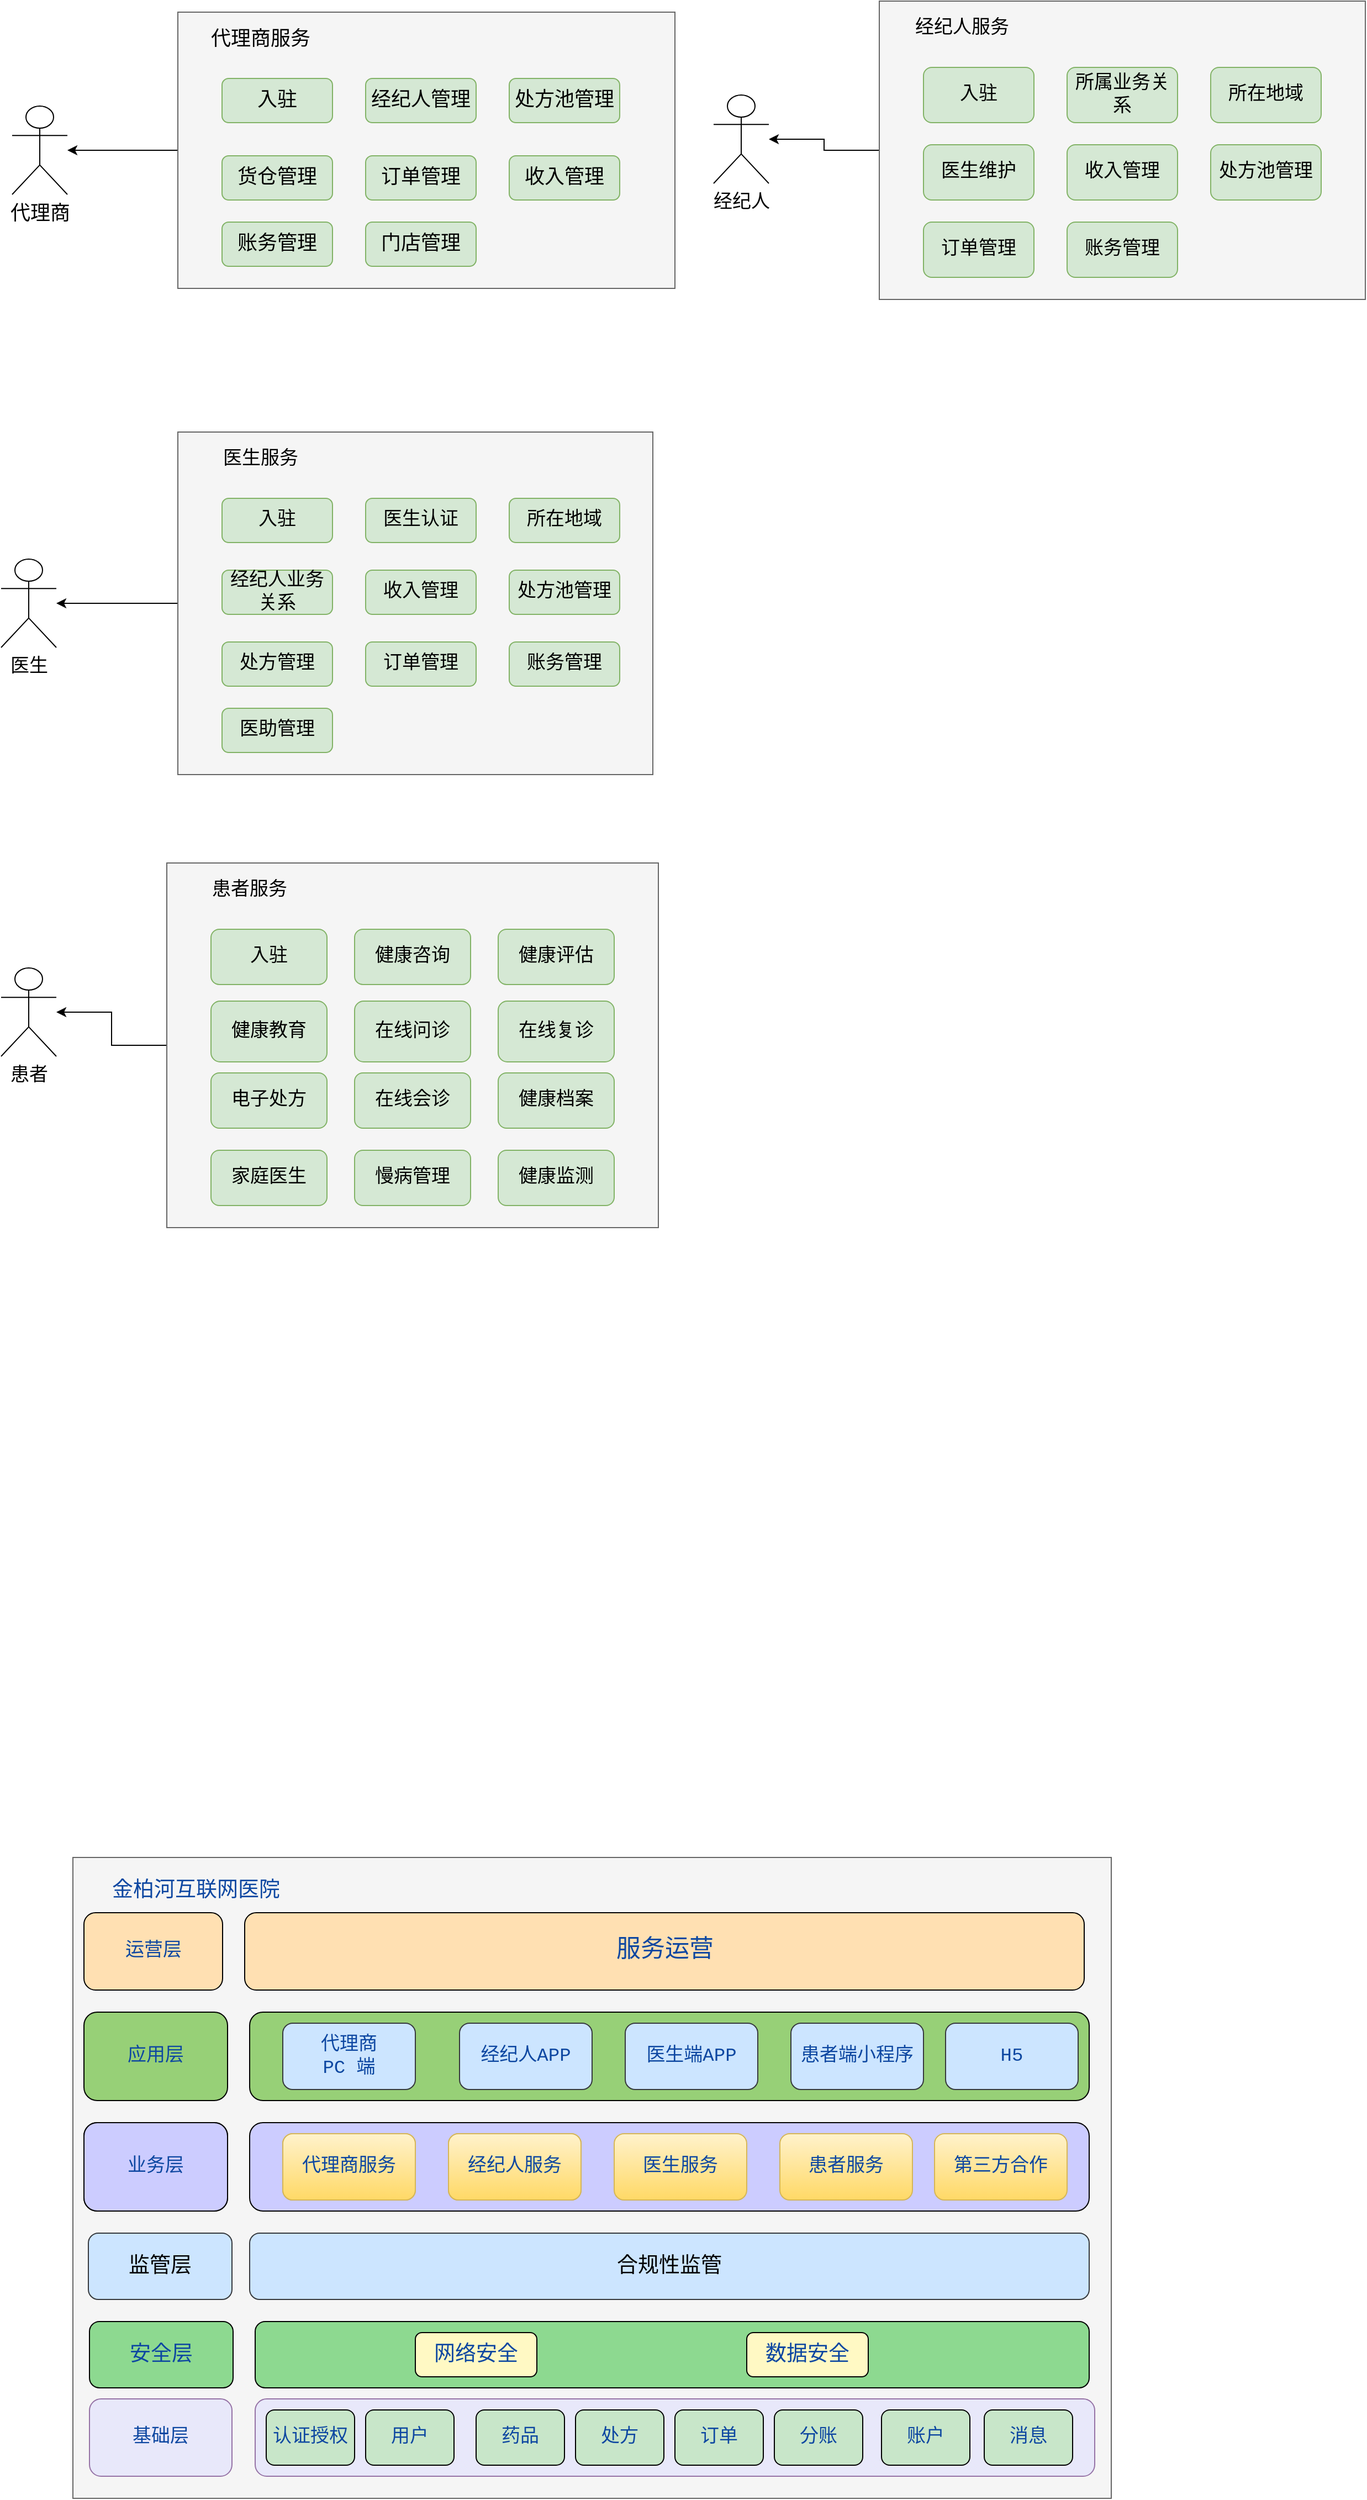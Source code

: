 <mxfile version="20.1.3" type="github">
  <diagram id="FB3oiVCDdu1StfZkIanC" name="第 1 页">
    <mxGraphModel dx="1422" dy="1931" grid="1" gridSize="10" guides="1" tooltips="1" connect="1" arrows="1" fold="1" page="1" pageScale="1" pageWidth="827" pageHeight="1169" math="0" shadow="0">
      <root>
        <mxCell id="0" />
        <mxCell id="1" parent="0" />
        <mxCell id="wnDvW4o2_6gSg0_ogFNA-11" style="edgeStyle=orthogonalEdgeStyle;rounded=0;orthogonalLoop=1;jettySize=auto;html=1;fontFamily=Courier New;fontSize=17;fontStyle=0" edge="1" parent="1" source="wnDvW4o2_6gSg0_ogFNA-1" target="wnDvW4o2_6gSg0_ogFNA-2">
          <mxGeometry relative="1" as="geometry" />
        </mxCell>
        <mxCell id="wnDvW4o2_6gSg0_ogFNA-1" value="" style="rounded=0;whiteSpace=wrap;html=1;fillColor=#f5f5f5;fontColor=#333333;strokeColor=#666666;fontStyle=0;fontSize=17;" vertex="1" parent="1">
          <mxGeometry x="860" y="-80" width="440" height="270" as="geometry" />
        </mxCell>
        <mxCell id="wnDvW4o2_6gSg0_ogFNA-2" value="经纪人" style="shape=umlActor;verticalLabelPosition=bottom;verticalAlign=top;html=1;outlineConnect=0;fontStyle=0;fontSize=17;" vertex="1" parent="1">
          <mxGeometry x="710" y="5" width="50" height="80" as="geometry" />
        </mxCell>
        <mxCell id="wnDvW4o2_6gSg0_ogFNA-3" value="&lt;span style=&quot;font-size: 17px;&quot;&gt;入驻&lt;/span&gt;" style="rounded=1;whiteSpace=wrap;html=1;fillColor=#d5e8d4;strokeColor=#82b366;fontFamily=Courier New;fontStyle=0;fontSize=17;" vertex="1" parent="1">
          <mxGeometry x="900" y="-20" width="100" height="50" as="geometry" />
        </mxCell>
        <mxCell id="wnDvW4o2_6gSg0_ogFNA-4" value="&lt;span style=&quot;font-size: 17px;&quot;&gt;所属业务关系&lt;/span&gt;" style="rounded=1;whiteSpace=wrap;html=1;fillColor=#d5e8d4;strokeColor=#82b366;fontFamily=Courier New;fontStyle=0;fontSize=17;" vertex="1" parent="1">
          <mxGeometry x="1030" y="-20" width="100" height="50" as="geometry" />
        </mxCell>
        <mxCell id="wnDvW4o2_6gSg0_ogFNA-5" value="&lt;span style=&quot;font-size: 17px;&quot;&gt;所在地域&lt;/span&gt;" style="rounded=1;whiteSpace=wrap;html=1;fillColor=#d5e8d4;strokeColor=#82b366;fontFamily=Courier New;fontStyle=0;fontSize=17;" vertex="1" parent="1">
          <mxGeometry x="1160" y="-20" width="100" height="50" as="geometry" />
        </mxCell>
        <mxCell id="wnDvW4o2_6gSg0_ogFNA-6" value="&lt;span style=&quot;font-size: 17px;&quot;&gt;医生&lt;/span&gt;&lt;span style=&quot;font-size: 17px;&quot;&gt;维护&lt;/span&gt;" style="rounded=1;whiteSpace=wrap;html=1;fillColor=#d5e8d4;strokeColor=#82b366;fontFamily=Courier New;fontStyle=0;fontSize=17;" vertex="1" parent="1">
          <mxGeometry x="900" y="50" width="100" height="50" as="geometry" />
        </mxCell>
        <mxCell id="wnDvW4o2_6gSg0_ogFNA-7" value="&lt;span style=&quot;font-size: 17px;&quot;&gt;处方池管理&lt;/span&gt;" style="rounded=1;whiteSpace=wrap;html=1;fillColor=#d5e8d4;strokeColor=#82b366;fontFamily=Courier New;fontStyle=0;fontSize=17;" vertex="1" parent="1">
          <mxGeometry x="1160" y="50" width="100" height="50" as="geometry" />
        </mxCell>
        <mxCell id="wnDvW4o2_6gSg0_ogFNA-8" value="&lt;span style=&quot;font-size: 17px;&quot;&gt;收入管理&lt;/span&gt;" style="rounded=1;whiteSpace=wrap;html=1;fillColor=#d5e8d4;strokeColor=#82b366;fontFamily=Courier New;fontStyle=0;fontSize=17;" vertex="1" parent="1">
          <mxGeometry x="1030" y="50" width="100" height="50" as="geometry" />
        </mxCell>
        <mxCell id="wnDvW4o2_6gSg0_ogFNA-9" value="&lt;span style=&quot;font-size: 17px;&quot;&gt;订单管理&lt;/span&gt;" style="rounded=1;whiteSpace=wrap;html=1;fillColor=#d5e8d4;strokeColor=#82b366;fontFamily=Courier New;fontStyle=0;fontSize=17;" vertex="1" parent="1">
          <mxGeometry x="900" y="120" width="100" height="50" as="geometry" />
        </mxCell>
        <mxCell id="wnDvW4o2_6gSg0_ogFNA-10" value="经纪人服务" style="text;html=1;strokeColor=none;fillColor=none;align=center;verticalAlign=middle;whiteSpace=wrap;rounded=0;fontFamily=Courier New;fontStyle=0;fontSize=17;" vertex="1" parent="1">
          <mxGeometry x="880" y="-70" width="110" height="30" as="geometry" />
        </mxCell>
        <mxCell id="wnDvW4o2_6gSg0_ogFNA-12" style="edgeStyle=orthogonalEdgeStyle;rounded=0;orthogonalLoop=1;jettySize=auto;html=1;fontFamily=Courier New;fontSize=17;fontStyle=0" edge="1" parent="1" source="wnDvW4o2_6gSg0_ogFNA-13" target="wnDvW4o2_6gSg0_ogFNA-14">
          <mxGeometry relative="1" as="geometry" />
        </mxCell>
        <mxCell id="wnDvW4o2_6gSg0_ogFNA-13" value="" style="rounded=0;whiteSpace=wrap;html=1;fillColor=#f5f5f5;fontColor=#333333;strokeColor=#666666;fontStyle=0;fontSize=17;" vertex="1" parent="1">
          <mxGeometry x="225" y="310" width="430" height="310" as="geometry" />
        </mxCell>
        <mxCell id="wnDvW4o2_6gSg0_ogFNA-14" value="医生" style="shape=umlActor;verticalLabelPosition=bottom;verticalAlign=top;html=1;outlineConnect=0;fontStyle=0;fontSize=17;" vertex="1" parent="1">
          <mxGeometry x="65" y="425" width="50" height="80" as="geometry" />
        </mxCell>
        <mxCell id="wnDvW4o2_6gSg0_ogFNA-15" value="&lt;span style=&quot;font-size: 17px;&quot;&gt;入驻&lt;/span&gt;" style="rounded=1;whiteSpace=wrap;html=1;fillColor=#d5e8d4;strokeColor=#82b366;fontFamily=Courier New;fontStyle=0;fontSize=17;" vertex="1" parent="1">
          <mxGeometry x="265" y="370" width="100" height="40" as="geometry" />
        </mxCell>
        <mxCell id="wnDvW4o2_6gSg0_ogFNA-16" value="&lt;span style=&quot;font-size: 17px;&quot;&gt;医生认证&lt;/span&gt;" style="rounded=1;whiteSpace=wrap;html=1;fillColor=#d5e8d4;strokeColor=#82b366;fontFamily=Courier New;fontStyle=0;fontSize=17;" vertex="1" parent="1">
          <mxGeometry x="395" y="370" width="100" height="40" as="geometry" />
        </mxCell>
        <mxCell id="wnDvW4o2_6gSg0_ogFNA-17" value="&lt;span style=&quot;font-size: 17px;&quot;&gt;所在地域&lt;/span&gt;" style="rounded=1;whiteSpace=wrap;html=1;fillColor=#d5e8d4;strokeColor=#82b366;fontFamily=Courier New;fontStyle=0;fontSize=17;" vertex="1" parent="1">
          <mxGeometry x="525" y="370" width="100" height="40" as="geometry" />
        </mxCell>
        <mxCell id="wnDvW4o2_6gSg0_ogFNA-18" value="&lt;span style=&quot;font-size: 17px;&quot;&gt;经纪人业务关系&lt;/span&gt;" style="rounded=1;whiteSpace=wrap;html=1;fillColor=#d5e8d4;strokeColor=#82b366;fontFamily=Courier New;fontStyle=0;fontSize=17;" vertex="1" parent="1">
          <mxGeometry x="265" y="435" width="100" height="40" as="geometry" />
        </mxCell>
        <mxCell id="wnDvW4o2_6gSg0_ogFNA-19" value="&lt;span style=&quot;font-size: 17px;&quot;&gt;处方池管理&lt;/span&gt;" style="rounded=1;whiteSpace=wrap;html=1;fillColor=#d5e8d4;strokeColor=#82b366;fontFamily=Courier New;fontStyle=0;fontSize=17;" vertex="1" parent="1">
          <mxGeometry x="525" y="435" width="100" height="40" as="geometry" />
        </mxCell>
        <mxCell id="wnDvW4o2_6gSg0_ogFNA-20" value="&lt;span style=&quot;font-size: 17px;&quot;&gt;收入管理&lt;/span&gt;" style="rounded=1;whiteSpace=wrap;html=1;fillColor=#d5e8d4;strokeColor=#82b366;fontFamily=Courier New;fontStyle=0;fontSize=17;" vertex="1" parent="1">
          <mxGeometry x="395" y="435" width="100" height="40" as="geometry" />
        </mxCell>
        <mxCell id="wnDvW4o2_6gSg0_ogFNA-21" value="&lt;span style=&quot;font-size: 17px;&quot;&gt;订单管理&lt;/span&gt;" style="rounded=1;whiteSpace=wrap;html=1;fillColor=#d5e8d4;strokeColor=#82b366;fontFamily=Courier New;fontStyle=0;fontSize=17;" vertex="1" parent="1">
          <mxGeometry x="395" y="500" width="100" height="40" as="geometry" />
        </mxCell>
        <mxCell id="wnDvW4o2_6gSg0_ogFNA-22" value="医生服务" style="text;html=1;strokeColor=none;fillColor=none;align=center;verticalAlign=middle;whiteSpace=wrap;rounded=0;fontFamily=Courier New;fontStyle=0;fontSize=17;" vertex="1" parent="1">
          <mxGeometry x="245" y="320" width="110" height="30" as="geometry" />
        </mxCell>
        <mxCell id="wnDvW4o2_6gSg0_ogFNA-23" value="&lt;span style=&quot;font-size: 17px;&quot;&gt;处方管理&lt;/span&gt;" style="rounded=1;whiteSpace=wrap;html=1;fillColor=#d5e8d4;strokeColor=#82b366;fontFamily=Courier New;fontStyle=0;fontSize=17;" vertex="1" parent="1">
          <mxGeometry x="265" y="500" width="100" height="40" as="geometry" />
        </mxCell>
        <mxCell id="wnDvW4o2_6gSg0_ogFNA-24" style="edgeStyle=orthogonalEdgeStyle;rounded=0;orthogonalLoop=1;jettySize=auto;html=1;fontFamily=Courier New;fontSize=18;fontStyle=0" edge="1" parent="1" source="wnDvW4o2_6gSg0_ogFNA-25" target="wnDvW4o2_6gSg0_ogFNA-26">
          <mxGeometry relative="1" as="geometry" />
        </mxCell>
        <mxCell id="wnDvW4o2_6gSg0_ogFNA-25" value="" style="rounded=0;whiteSpace=wrap;html=1;fillColor=#f5f5f5;fontColor=#333333;strokeColor=#666666;fontStyle=0;fontSize=18;" vertex="1" parent="1">
          <mxGeometry x="225" y="-70" width="450" height="250" as="geometry" />
        </mxCell>
        <mxCell id="wnDvW4o2_6gSg0_ogFNA-26" value="代理商" style="shape=umlActor;verticalLabelPosition=bottom;verticalAlign=top;html=1;outlineConnect=0;fontStyle=0;fontSize=18;" vertex="1" parent="1">
          <mxGeometry x="75" y="15" width="50" height="80" as="geometry" />
        </mxCell>
        <mxCell id="wnDvW4o2_6gSg0_ogFNA-27" value="&lt;span style=&quot;font-size: 18px;&quot;&gt;入驻&lt;/span&gt;" style="rounded=1;whiteSpace=wrap;html=1;fillColor=#d5e8d4;strokeColor=#82b366;fontFamily=Courier New;fontStyle=0;fontSize=18;" vertex="1" parent="1">
          <mxGeometry x="265" y="-10" width="100" height="40" as="geometry" />
        </mxCell>
        <mxCell id="wnDvW4o2_6gSg0_ogFNA-28" value="&lt;span style=&quot;font-size: 18px;&quot;&gt;处方池管理&lt;/span&gt;" style="rounded=1;whiteSpace=wrap;html=1;fillColor=#d5e8d4;strokeColor=#82b366;fontFamily=Courier New;fontStyle=0;fontSize=18;" vertex="1" parent="1">
          <mxGeometry x="525" y="-10" width="100" height="40" as="geometry" />
        </mxCell>
        <mxCell id="wnDvW4o2_6gSg0_ogFNA-29" value="&lt;span style=&quot;font-size: 18px;&quot;&gt;经纪人管理&lt;/span&gt;" style="rounded=1;whiteSpace=wrap;html=1;fillColor=#d5e8d4;strokeColor=#82b366;fontFamily=Courier New;fontStyle=0;fontSize=18;" vertex="1" parent="1">
          <mxGeometry x="395" y="-10" width="100" height="40" as="geometry" />
        </mxCell>
        <mxCell id="wnDvW4o2_6gSg0_ogFNA-32" value="&lt;span style=&quot;font-size: 18px;&quot;&gt;收入管理&lt;/span&gt;" style="rounded=1;whiteSpace=wrap;html=1;fillColor=#d5e8d4;strokeColor=#82b366;fontFamily=Courier New;fontStyle=0;fontSize=18;" vertex="1" parent="1">
          <mxGeometry x="525" y="60" width="100" height="40" as="geometry" />
        </mxCell>
        <mxCell id="wnDvW4o2_6gSg0_ogFNA-33" value="&lt;span style=&quot;font-size: 18px;&quot;&gt;货仓管理&lt;/span&gt;" style="rounded=1;whiteSpace=wrap;html=1;fillColor=#d5e8d4;strokeColor=#82b366;fontFamily=Courier New;fontStyle=0;fontSize=18;" vertex="1" parent="1">
          <mxGeometry x="265" y="60" width="100" height="40" as="geometry" />
        </mxCell>
        <mxCell id="wnDvW4o2_6gSg0_ogFNA-34" value="代理商服务" style="text;html=1;strokeColor=none;fillColor=none;align=center;verticalAlign=middle;whiteSpace=wrap;rounded=0;fontFamily=Courier New;fontStyle=0;fontSize=18;" vertex="1" parent="1">
          <mxGeometry x="245" y="-60" width="110" height="30" as="geometry" />
        </mxCell>
        <mxCell id="wnDvW4o2_6gSg0_ogFNA-37" value="&lt;span style=&quot;font-size: 18px;&quot;&gt;账务管理&lt;/span&gt;" style="rounded=1;whiteSpace=wrap;html=1;fillColor=#d5e8d4;strokeColor=#82b366;fontFamily=Courier New;fontStyle=0;fontSize=18;" vertex="1" parent="1">
          <mxGeometry x="265" y="120" width="100" height="40" as="geometry" />
        </mxCell>
        <mxCell id="wnDvW4o2_6gSg0_ogFNA-38" value="&lt;span style=&quot;font-size: 17px;&quot;&gt;账务管理&lt;/span&gt;" style="rounded=1;whiteSpace=wrap;html=1;fillColor=#d5e8d4;strokeColor=#82b366;fontFamily=Courier New;fontStyle=0;fontSize=17;" vertex="1" parent="1">
          <mxGeometry x="1030" y="120" width="100" height="50" as="geometry" />
        </mxCell>
        <mxCell id="wnDvW4o2_6gSg0_ogFNA-40" value="&lt;span style=&quot;font-size: 17px;&quot;&gt;账务管理&lt;/span&gt;" style="rounded=1;whiteSpace=wrap;html=1;fillColor=#d5e8d4;strokeColor=#82b366;fontFamily=Courier New;fontStyle=0;fontSize=17;" vertex="1" parent="1">
          <mxGeometry x="525" y="500" width="100" height="40" as="geometry" />
        </mxCell>
        <mxCell id="wnDvW4o2_6gSg0_ogFNA-41" value="&lt;span style=&quot;font-size: 18px;&quot;&gt;订单管理&lt;/span&gt;" style="rounded=1;whiteSpace=wrap;html=1;fillColor=#d5e8d4;strokeColor=#82b366;fontFamily=Courier New;fontStyle=0;fontSize=18;" vertex="1" parent="1">
          <mxGeometry x="395" y="60" width="100" height="40" as="geometry" />
        </mxCell>
        <mxCell id="wnDvW4o2_6gSg0_ogFNA-42" style="edgeStyle=orthogonalEdgeStyle;rounded=0;orthogonalLoop=1;jettySize=auto;html=1;fontFamily=Courier New;fontSize=17;fontStyle=0" edge="1" parent="1" source="wnDvW4o2_6gSg0_ogFNA-43" target="wnDvW4o2_6gSg0_ogFNA-44">
          <mxGeometry relative="1" as="geometry" />
        </mxCell>
        <mxCell id="wnDvW4o2_6gSg0_ogFNA-43" value="" style="rounded=0;whiteSpace=wrap;html=1;fillColor=#f5f5f5;fontColor=#333333;strokeColor=#666666;fontSize=17;fontStyle=0" vertex="1" parent="1">
          <mxGeometry x="215" y="700" width="445" height="330" as="geometry" />
        </mxCell>
        <mxCell id="wnDvW4o2_6gSg0_ogFNA-44" value="患者" style="shape=umlActor;verticalLabelPosition=bottom;verticalAlign=top;html=1;outlineConnect=0;fontSize=17;fontStyle=0" vertex="1" parent="1">
          <mxGeometry x="65" y="795" width="50" height="80" as="geometry" />
        </mxCell>
        <mxCell id="wnDvW4o2_6gSg0_ogFNA-45" value="&lt;span style=&quot;font-size: 17px;&quot;&gt;入驻&lt;/span&gt;" style="rounded=1;whiteSpace=wrap;html=1;fillColor=#d5e8d4;strokeColor=#82b366;fontFamily=Courier New;fontSize=17;fontStyle=0" vertex="1" parent="1">
          <mxGeometry x="255" y="760" width="105" height="50" as="geometry" />
        </mxCell>
        <mxCell id="wnDvW4o2_6gSg0_ogFNA-46" value="&lt;span style=&quot;font-size: 17px;&quot;&gt;健康咨询&lt;/span&gt;" style="rounded=1;whiteSpace=wrap;html=1;fillColor=#d5e8d4;strokeColor=#82b366;fontFamily=Courier New;fontSize=17;fontStyle=0" vertex="1" parent="1">
          <mxGeometry x="385" y="760" width="105" height="50" as="geometry" />
        </mxCell>
        <mxCell id="wnDvW4o2_6gSg0_ogFNA-47" value="&lt;span style=&quot;font-size: 17px;&quot;&gt;健康评估&lt;/span&gt;" style="rounded=1;whiteSpace=wrap;html=1;fillColor=#d5e8d4;strokeColor=#82b366;fontFamily=Courier New;fontSize=17;fontStyle=0" vertex="1" parent="1">
          <mxGeometry x="515" y="760" width="105" height="50" as="geometry" />
        </mxCell>
        <mxCell id="wnDvW4o2_6gSg0_ogFNA-48" value="&lt;span style=&quot;font-size: 17px;&quot;&gt;健康教育&lt;/span&gt;" style="rounded=1;whiteSpace=wrap;html=1;fillColor=#d5e8d4;strokeColor=#82b366;fontFamily=Courier New;fontSize=17;fontStyle=0" vertex="1" parent="1">
          <mxGeometry x="255" y="825" width="105" height="55" as="geometry" />
        </mxCell>
        <mxCell id="wnDvW4o2_6gSg0_ogFNA-49" value="&lt;span style=&quot;font-size: 17px;&quot;&gt;在线复诊&lt;/span&gt;" style="rounded=1;whiteSpace=wrap;html=1;fillColor=#d5e8d4;strokeColor=#82b366;fontFamily=Courier New;fontSize=17;fontStyle=0" vertex="1" parent="1">
          <mxGeometry x="515" y="825" width="105" height="55" as="geometry" />
        </mxCell>
        <mxCell id="wnDvW4o2_6gSg0_ogFNA-50" value="&lt;span style=&quot;font-size: 17px;&quot;&gt;在线问诊&lt;/span&gt;" style="rounded=1;whiteSpace=wrap;html=1;fillColor=#d5e8d4;strokeColor=#82b366;fontFamily=Courier New;fontSize=17;fontStyle=0" vertex="1" parent="1">
          <mxGeometry x="385" y="825" width="105" height="55" as="geometry" />
        </mxCell>
        <mxCell id="wnDvW4o2_6gSg0_ogFNA-52" value="患者服务" style="text;html=1;strokeColor=none;fillColor=none;align=center;verticalAlign=middle;whiteSpace=wrap;rounded=0;fontFamily=Courier New;fontStyle=0;fontSize=17;" vertex="1" parent="1">
          <mxGeometry x="235" y="710" width="110" height="30" as="geometry" />
        </mxCell>
        <mxCell id="wnDvW4o2_6gSg0_ogFNA-53" value="&lt;span style=&quot;font-size: 17px;&quot;&gt;电子处方&lt;/span&gt;" style="rounded=1;whiteSpace=wrap;html=1;fillColor=#d5e8d4;strokeColor=#82b366;fontFamily=Courier New;fontSize=17;fontStyle=0" vertex="1" parent="1">
          <mxGeometry x="255" y="890" width="105" height="50" as="geometry" />
        </mxCell>
        <mxCell id="wnDvW4o2_6gSg0_ogFNA-55" value="&lt;span style=&quot;font-size: 17px;&quot;&gt;在线会诊&lt;/span&gt;" style="rounded=1;whiteSpace=wrap;html=1;fillColor=#d5e8d4;strokeColor=#82b366;fontFamily=Courier New;fontSize=17;fontStyle=0" vertex="1" parent="1">
          <mxGeometry x="385" y="890" width="105" height="50" as="geometry" />
        </mxCell>
        <mxCell id="wnDvW4o2_6gSg0_ogFNA-56" value="" style="rounded=0;whiteSpace=wrap;html=1;fillColor=#f5f5f5;fontColor=#0D47A1;strokeColor=#666666;fontStyle=0;fontFamily=Courier New;" vertex="1" parent="1">
          <mxGeometry x="130" y="1600" width="940" height="580" as="geometry" />
        </mxCell>
        <mxCell id="wnDvW4o2_6gSg0_ogFNA-58" value="&lt;span style=&quot;font-size: 18px;&quot;&gt;门店管理&lt;/span&gt;" style="rounded=1;whiteSpace=wrap;html=1;fillColor=#d5e8d4;strokeColor=#82b366;fontFamily=Courier New;fontStyle=0;fontSize=18;" vertex="1" parent="1">
          <mxGeometry x="395" y="120" width="100" height="40" as="geometry" />
        </mxCell>
        <mxCell id="wnDvW4o2_6gSg0_ogFNA-62" value="&lt;span style=&quot;font-size: 17px;&quot;&gt;医助管理&lt;/span&gt;" style="rounded=1;whiteSpace=wrap;html=1;fillColor=#d5e8d4;strokeColor=#82b366;fontFamily=Courier New;fontStyle=0;fontSize=17;" vertex="1" parent="1">
          <mxGeometry x="265" y="560" width="100" height="40" as="geometry" />
        </mxCell>
        <mxCell id="wnDvW4o2_6gSg0_ogFNA-64" value="" style="rounded=1;whiteSpace=wrap;html=1;fontFamily=Courier New;fontSize=16;fillColor=#E8E8FA;strokeColor=#9673a6;fontColor=#0D47A1;fontStyle=0" vertex="1" parent="1">
          <mxGeometry x="295" y="2090" width="760" height="70" as="geometry" />
        </mxCell>
        <mxCell id="wnDvW4o2_6gSg0_ogFNA-66" value="&lt;font style=&quot;font-size: 17px;&quot;&gt;药品&lt;/font&gt;" style="rounded=1;whiteSpace=wrap;html=1;fontFamily=Courier New;fontSize=16;gradientColor=none;fillColor=#C8E6C9;fontColor=#0D47A1;fontStyle=0" vertex="1" parent="1">
          <mxGeometry x="495" y="2100" width="80" height="50" as="geometry" />
        </mxCell>
        <mxCell id="wnDvW4o2_6gSg0_ogFNA-67" value="&lt;font style=&quot;font-size: 17px;&quot;&gt;处方&lt;/font&gt;" style="rounded=1;whiteSpace=wrap;html=1;fontFamily=Courier New;fontSize=16;fillColor=#C8E6C9;fontColor=#0D47A1;fontStyle=0" vertex="1" parent="1">
          <mxGeometry x="585" y="2100" width="80" height="50" as="geometry" />
        </mxCell>
        <mxCell id="wnDvW4o2_6gSg0_ogFNA-68" value="&lt;font style=&quot;font-size: 17px;&quot;&gt;订单&lt;/font&gt;" style="rounded=1;whiteSpace=wrap;html=1;fontFamily=Courier New;fontSize=16;fillColor=#C8E6C9;fontColor=#0D47A1;fontStyle=0" vertex="1" parent="1">
          <mxGeometry x="675" y="2100" width="80" height="50" as="geometry" />
        </mxCell>
        <mxCell id="wnDvW4o2_6gSg0_ogFNA-69" value="&lt;font style=&quot;font-size: 17px;&quot;&gt;分账&lt;/font&gt;" style="rounded=1;whiteSpace=wrap;html=1;fontFamily=Courier New;fontSize=16;fillColor=#C8E6C9;fontColor=#0D47A1;fontStyle=0" vertex="1" parent="1">
          <mxGeometry x="765" y="2100" width="80" height="50" as="geometry" />
        </mxCell>
        <mxCell id="wnDvW4o2_6gSg0_ogFNA-70" value="&lt;font style=&quot;font-size: 17px;&quot;&gt;账户&lt;/font&gt;" style="rounded=1;whiteSpace=wrap;html=1;fontFamily=Courier New;fontSize=16;fillColor=#C8E6C9;fontColor=#0D47A1;fontStyle=0" vertex="1" parent="1">
          <mxGeometry x="862" y="2100" width="80" height="50" as="geometry" />
        </mxCell>
        <mxCell id="wnDvW4o2_6gSg0_ogFNA-72" value="&lt;font style=&quot;font-size: 17px;&quot;&gt;消息&lt;/font&gt;" style="rounded=1;whiteSpace=wrap;html=1;fontFamily=Courier New;fontSize=16;fillColor=#C8E6C9;fontColor=#0D47A1;fontStyle=0" vertex="1" parent="1">
          <mxGeometry x="955" y="2100" width="80" height="50" as="geometry" />
        </mxCell>
        <mxCell id="wnDvW4o2_6gSg0_ogFNA-73" value="&lt;font style=&quot;font-size: 17px;&quot;&gt;业务层&lt;/font&gt;" style="rounded=1;whiteSpace=wrap;html=1;fontFamily=Courier New;fontSize=16;fillColor=#CCCCFF;gradientColor=none;fontColor=#0D47A1;fontStyle=0" vertex="1" parent="1">
          <mxGeometry x="140" y="1840" width="130" height="80" as="geometry" />
        </mxCell>
        <mxCell id="wnDvW4o2_6gSg0_ogFNA-74" value="" style="rounded=1;whiteSpace=wrap;html=1;fontFamily=Courier New;fontSize=16;fillColor=#CCCCFF;gradientColor=none;fontColor=#0D47A1;fontStyle=0" vertex="1" parent="1">
          <mxGeometry x="290" y="1840" width="760" height="80" as="geometry" />
        </mxCell>
        <mxCell id="wnDvW4o2_6gSg0_ogFNA-60" value="&lt;font style=&quot;font-size: 17px;&quot;&gt;医生服务&lt;/font&gt;" style="rounded=1;whiteSpace=wrap;html=1;fontFamily=Courier New;fontSize=16;fillColor=#fff2cc;strokeColor=#d6b656;gradientColor=#ffd966;fontColor=#0D47A1;fontStyle=0" vertex="1" parent="1">
          <mxGeometry x="620" y="1850" width="120" height="60" as="geometry" />
        </mxCell>
        <mxCell id="wnDvW4o2_6gSg0_ogFNA-57" value="&lt;font style=&quot;font-size: 17px;&quot;&gt;代理商服务&lt;/font&gt;" style="rounded=1;whiteSpace=wrap;html=1;fontFamily=Courier New;fontSize=16;fillColor=#fff2cc;strokeColor=#d6b656;gradientColor=#ffd966;fontColor=#0D47A1;fontStyle=0" vertex="1" parent="1">
          <mxGeometry x="320" y="1850" width="120" height="60" as="geometry" />
        </mxCell>
        <mxCell id="wnDvW4o2_6gSg0_ogFNA-59" value="&lt;font style=&quot;font-size: 17px;&quot;&gt;经纪人服务&lt;/font&gt;" style="rounded=1;whiteSpace=wrap;html=1;fontFamily=Courier New;fontSize=16;fillColor=#fff2cc;strokeColor=#d6b656;gradientColor=#ffd966;fontColor=#0D47A1;fontStyle=0" vertex="1" parent="1">
          <mxGeometry x="470" y="1850" width="120" height="60" as="geometry" />
        </mxCell>
        <mxCell id="wnDvW4o2_6gSg0_ogFNA-61" value="&lt;font style=&quot;font-size: 17px;&quot;&gt;患者服务&lt;/font&gt;" style="rounded=1;whiteSpace=wrap;html=1;fontFamily=Courier New;fontSize=16;fillColor=#fff2cc;strokeColor=#d6b656;gradientColor=#ffd966;fontColor=#0D47A1;fontStyle=0" vertex="1" parent="1">
          <mxGeometry x="770" y="1850" width="120" height="60" as="geometry" />
        </mxCell>
        <mxCell id="wnDvW4o2_6gSg0_ogFNA-75" value="&lt;font style=&quot;font-size: 17px;&quot;&gt;应用层&lt;/font&gt;" style="rounded=1;whiteSpace=wrap;html=1;fontFamily=Courier New;fontSize=16;fillColor=#97D077;gradientColor=none;fontColor=#0D47A1;fontStyle=0" vertex="1" parent="1">
          <mxGeometry x="140" y="1740" width="130" height="80" as="geometry" />
        </mxCell>
        <mxCell id="wnDvW4o2_6gSg0_ogFNA-77" value="" style="rounded=1;whiteSpace=wrap;html=1;fontFamily=Courier New;fontSize=16;fillColor=#97D077;gradientColor=none;fontColor=#0D47A1;fontStyle=0" vertex="1" parent="1">
          <mxGeometry x="290" y="1740" width="760" height="80" as="geometry" />
        </mxCell>
        <mxCell id="wnDvW4o2_6gSg0_ogFNA-78" value="&lt;font style=&quot;font-size: 17px;&quot;&gt;代理商 &lt;br&gt;PC 端&lt;/font&gt;" style="rounded=1;whiteSpace=wrap;html=1;fontFamily=Courier New;fontSize=16;fillColor=#cce5ff;strokeColor=#36393d;fontColor=#0D47A1;fontStyle=0" vertex="1" parent="1">
          <mxGeometry x="320" y="1750" width="120" height="60" as="geometry" />
        </mxCell>
        <mxCell id="wnDvW4o2_6gSg0_ogFNA-79" value="&lt;font style=&quot;font-size: 17px;&quot;&gt;经纪人APP&lt;/font&gt;" style="rounded=1;whiteSpace=wrap;html=1;fontFamily=Courier New;fontSize=16;fillColor=#cce5ff;strokeColor=#36393d;fontColor=#0D47A1;fontStyle=0" vertex="1" parent="1">
          <mxGeometry x="480" y="1750" width="120" height="60" as="geometry" />
        </mxCell>
        <mxCell id="wnDvW4o2_6gSg0_ogFNA-80" value="&lt;font style=&quot;font-size: 17px;&quot;&gt;医生端APP&lt;/font&gt;" style="rounded=1;whiteSpace=wrap;html=1;fontFamily=Courier New;fontSize=16;fillColor=#cce5ff;strokeColor=#36393d;fontColor=#0D47A1;fontStyle=0" vertex="1" parent="1">
          <mxGeometry x="630" y="1750" width="120" height="60" as="geometry" />
        </mxCell>
        <mxCell id="wnDvW4o2_6gSg0_ogFNA-81" value="&lt;font style=&quot;font-size: 17px;&quot;&gt;患者端小程序&lt;/font&gt;" style="rounded=1;whiteSpace=wrap;html=1;fontFamily=Courier New;fontSize=16;fillColor=#cce5ff;strokeColor=#36393d;fontColor=#0D47A1;fontStyle=0" vertex="1" parent="1">
          <mxGeometry x="780" y="1750" width="120" height="60" as="geometry" />
        </mxCell>
        <mxCell id="wnDvW4o2_6gSg0_ogFNA-82" value="&lt;font style=&quot;font-size: 17px;&quot;&gt;运营层&lt;/font&gt;" style="rounded=1;whiteSpace=wrap;html=1;fontFamily=Courier New;fontSize=16;fillColor=#FFE0B2;gradientColor=none;fontColor=#0D47A1;fontStyle=0" vertex="1" parent="1">
          <mxGeometry x="140" y="1650" width="125.5" height="70" as="geometry" />
        </mxCell>
        <mxCell id="wnDvW4o2_6gSg0_ogFNA-83" value="&lt;font style=&quot;font-size: 22px;&quot;&gt;服务运营&lt;/font&gt;" style="rounded=1;whiteSpace=wrap;html=1;fontFamily=Courier New;fontSize=16;fillColor=#FFE0B2;gradientColor=none;labelBorderColor=none;fontColor=#0D47A1;fontStyle=0" vertex="1" parent="1">
          <mxGeometry x="285.5" y="1650" width="760" height="70" as="geometry" />
        </mxCell>
        <mxCell id="wnDvW4o2_6gSg0_ogFNA-86" value="&lt;font style=&quot;font-size: 19px;&quot;&gt;金柏河互联网医院&lt;/font&gt;" style="text;html=1;strokeColor=none;fillColor=none;align=center;verticalAlign=middle;whiteSpace=wrap;rounded=0;labelBorderColor=none;fontFamily=Courier New;fontSize=19;fontColor=#0D47A1;fontStyle=0" vertex="1" parent="1">
          <mxGeometry x="163" y="1620" width="157" height="20" as="geometry" />
        </mxCell>
        <mxCell id="wnDvW4o2_6gSg0_ogFNA-87" value="&lt;font style=&quot;font-size: 17px;&quot;&gt;第三方合作&lt;/font&gt;" style="rounded=1;whiteSpace=wrap;html=1;fontFamily=Courier New;fontSize=16;fillColor=#fff2cc;strokeColor=#d6b656;gradientColor=#ffd966;fontColor=#0D47A1;fontStyle=0" vertex="1" parent="1">
          <mxGeometry x="910" y="1850" width="120" height="60" as="geometry" />
        </mxCell>
        <mxCell id="wnDvW4o2_6gSg0_ogFNA-88" value="&lt;font style=&quot;font-size: 17px;&quot;&gt;H5&lt;/font&gt;" style="rounded=1;whiteSpace=wrap;html=1;fontFamily=Courier New;fontSize=16;fillColor=#cce5ff;strokeColor=#36393d;fontColor=#0D47A1;fontStyle=0" vertex="1" parent="1">
          <mxGeometry x="920" y="1750" width="120" height="60" as="geometry" />
        </mxCell>
        <mxCell id="wnDvW4o2_6gSg0_ogFNA-90" value="&lt;font style=&quot;font-size: 17px;&quot;&gt;基础层&lt;/font&gt;" style="rounded=1;whiteSpace=wrap;html=1;fontFamily=Courier New;fontSize=16;fillColor=#E8E8FA;strokeColor=#9673a6;fontColor=#0D47A1;fontStyle=0" vertex="1" parent="1">
          <mxGeometry x="145" y="2090" width="129" height="70" as="geometry" />
        </mxCell>
        <mxCell id="wnDvW4o2_6gSg0_ogFNA-91" value="&lt;font style=&quot;font-size: 17px;&quot;&gt;认证授权&lt;/font&gt;" style="rounded=1;whiteSpace=wrap;html=1;fontFamily=Courier New;fontSize=16;fillColor=#C8E6C9;fontColor=#0D47A1;fontStyle=0" vertex="1" parent="1">
          <mxGeometry x="305" y="2100" width="80" height="50" as="geometry" />
        </mxCell>
        <mxCell id="wnDvW4o2_6gSg0_ogFNA-92" value="&lt;font style=&quot;font-size: 17px;&quot;&gt;用户&lt;/font&gt;" style="rounded=1;whiteSpace=wrap;html=1;fontFamily=Courier New;fontSize=16;fillColor=#C8E6C9;fontColor=#0D47A1;fontStyle=0" vertex="1" parent="1">
          <mxGeometry x="395" y="2100" width="80" height="50" as="geometry" />
        </mxCell>
        <mxCell id="wnDvW4o2_6gSg0_ogFNA-93" value="安全层" style="rounded=1;whiteSpace=wrap;html=1;labelBorderColor=none;fontFamily=Courier New;fontSize=19;fontColor=#0D47A1;fillColor=#8DD990;gradientColor=none;" vertex="1" parent="1">
          <mxGeometry x="145" y="2020" width="130" height="60" as="geometry" />
        </mxCell>
        <mxCell id="wnDvW4o2_6gSg0_ogFNA-94" value="" style="rounded=1;whiteSpace=wrap;html=1;labelBorderColor=none;fontFamily=Courier New;fontSize=19;fontColor=#0D47A1;fillColor=#8DD990;gradientColor=none;" vertex="1" parent="1">
          <mxGeometry x="295" y="2020" width="755" height="60" as="geometry" />
        </mxCell>
        <mxCell id="wnDvW4o2_6gSg0_ogFNA-95" value="网络安全" style="rounded=1;whiteSpace=wrap;html=1;labelBorderColor=none;fontFamily=Courier New;fontSize=19;fontColor=#0D47A1;fillColor=#FFF9C4;gradientColor=none;" vertex="1" parent="1">
          <mxGeometry x="440" y="2030" width="110" height="40" as="geometry" />
        </mxCell>
        <mxCell id="wnDvW4o2_6gSg0_ogFNA-96" value="数据安全" style="rounded=1;whiteSpace=wrap;html=1;labelBorderColor=none;fontFamily=Courier New;fontSize=19;fontColor=#0D47A1;fillColor=#FFF9C4;gradientColor=none;" vertex="1" parent="1">
          <mxGeometry x="740" y="2030" width="110" height="40" as="geometry" />
        </mxCell>
        <mxCell id="wnDvW4o2_6gSg0_ogFNA-101" value="&lt;font style=&quot;font-size: 17px;&quot;&gt;业务层&lt;/font&gt;" style="rounded=1;whiteSpace=wrap;html=1;fontFamily=Courier New;fontSize=16;fillColor=#CCCCFF;gradientColor=none;fontColor=#0D47A1;fontStyle=0" vertex="1" parent="1">
          <mxGeometry x="140" y="1840" width="130" height="80" as="geometry" />
        </mxCell>
        <mxCell id="wnDvW4o2_6gSg0_ogFNA-102" value="&lt;font style=&quot;font-size: 17px;&quot;&gt;代理商服务&lt;/font&gt;" style="rounded=1;whiteSpace=wrap;html=1;fontFamily=Courier New;fontSize=16;fillColor=#fff2cc;strokeColor=#d6b656;gradientColor=#ffd966;fontColor=#0D47A1;fontStyle=0" vertex="1" parent="1">
          <mxGeometry x="320" y="1850" width="120" height="60" as="geometry" />
        </mxCell>
        <mxCell id="wnDvW4o2_6gSg0_ogFNA-103" value="&lt;font style=&quot;font-size: 17px;&quot;&gt;经纪人服务&lt;/font&gt;" style="rounded=1;whiteSpace=wrap;html=1;fontFamily=Courier New;fontSize=16;fillColor=#fff2cc;strokeColor=#d6b656;gradientColor=#ffd966;fontColor=#0D47A1;fontStyle=0" vertex="1" parent="1">
          <mxGeometry x="470" y="1850" width="120" height="60" as="geometry" />
        </mxCell>
        <mxCell id="wnDvW4o2_6gSg0_ogFNA-106" value="监管层" style="rounded=1;whiteSpace=wrap;html=1;labelBorderColor=none;fontFamily=Courier New;fontSize=19;fillColor=#cce5ff;strokeColor=#36393d;" vertex="1" parent="1">
          <mxGeometry x="144" y="1940" width="130" height="60" as="geometry" />
        </mxCell>
        <mxCell id="wnDvW4o2_6gSg0_ogFNA-107" value="合规性监管" style="rounded=1;whiteSpace=wrap;html=1;labelBorderColor=none;fontFamily=Courier New;fontSize=19;fillColor=#cce5ff;strokeColor=#36393d;" vertex="1" parent="1">
          <mxGeometry x="290" y="1940" width="760" height="60" as="geometry" />
        </mxCell>
        <mxCell id="wnDvW4o2_6gSg0_ogFNA-108" value="&lt;span style=&quot;font-size: 17px;&quot;&gt;健康档案&lt;/span&gt;" style="rounded=1;whiteSpace=wrap;html=1;fillColor=#d5e8d4;strokeColor=#82b366;fontFamily=Courier New;fontSize=17;fontStyle=0" vertex="1" parent="1">
          <mxGeometry x="515" y="890" width="105" height="50" as="geometry" />
        </mxCell>
        <mxCell id="wnDvW4o2_6gSg0_ogFNA-109" value="&lt;span style=&quot;font-size: 17px;&quot;&gt;家庭医生&lt;/span&gt;" style="rounded=1;whiteSpace=wrap;html=1;fillColor=#d5e8d4;strokeColor=#82b366;fontFamily=Courier New;fontSize=17;fontStyle=0" vertex="1" parent="1">
          <mxGeometry x="255" y="960" width="105" height="50" as="geometry" />
        </mxCell>
        <mxCell id="wnDvW4o2_6gSg0_ogFNA-110" value="&lt;span style=&quot;font-size: 17px;&quot;&gt;慢病管理&lt;/span&gt;" style="rounded=1;whiteSpace=wrap;html=1;fillColor=#d5e8d4;strokeColor=#82b366;fontFamily=Courier New;fontSize=17;fontStyle=0" vertex="1" parent="1">
          <mxGeometry x="385" y="960" width="105" height="50" as="geometry" />
        </mxCell>
        <mxCell id="wnDvW4o2_6gSg0_ogFNA-111" value="&lt;span style=&quot;font-size: 17px;&quot;&gt;健康监测&lt;/span&gt;" style="rounded=1;whiteSpace=wrap;html=1;fillColor=#d5e8d4;strokeColor=#82b366;fontFamily=Courier New;fontSize=17;fontStyle=0" vertex="1" parent="1">
          <mxGeometry x="515" y="960" width="105" height="50" as="geometry" />
        </mxCell>
      </root>
    </mxGraphModel>
  </diagram>
</mxfile>
